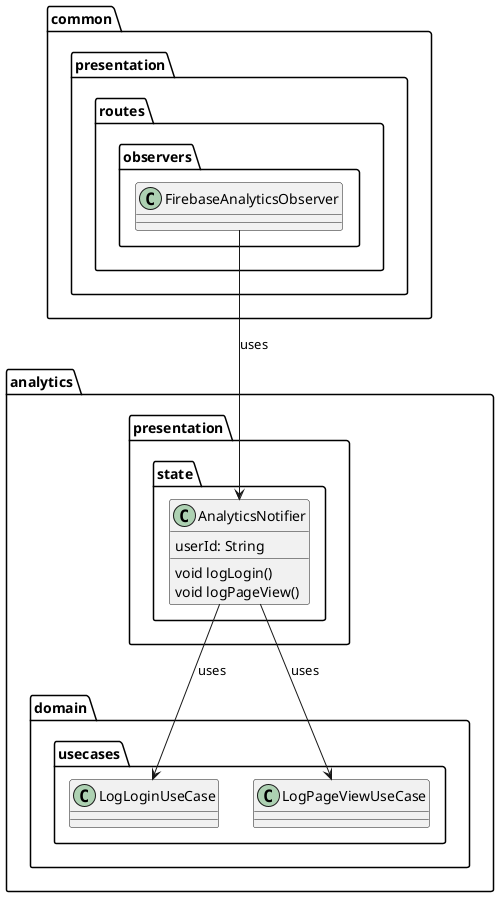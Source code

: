 @startuml
package analytics.presentation.state {
    class AnalyticsNotifier {
        userId: String
        void logLogin()
        void logPageView()
    }
}

package common.presentation.routes.observers {
    class FirebaseAnalyticsObserver{}
}

package analytics.domain.usecases {
    class LogLoginUseCase{}
    class LogPageViewUseCase{}
}

AnalyticsNotifier --> LogLoginUseCase : uses
AnalyticsNotifier --> LogPageViewUseCase : uses
FirebaseAnalyticsObserver --> AnalyticsNotifier : uses
@enduml
